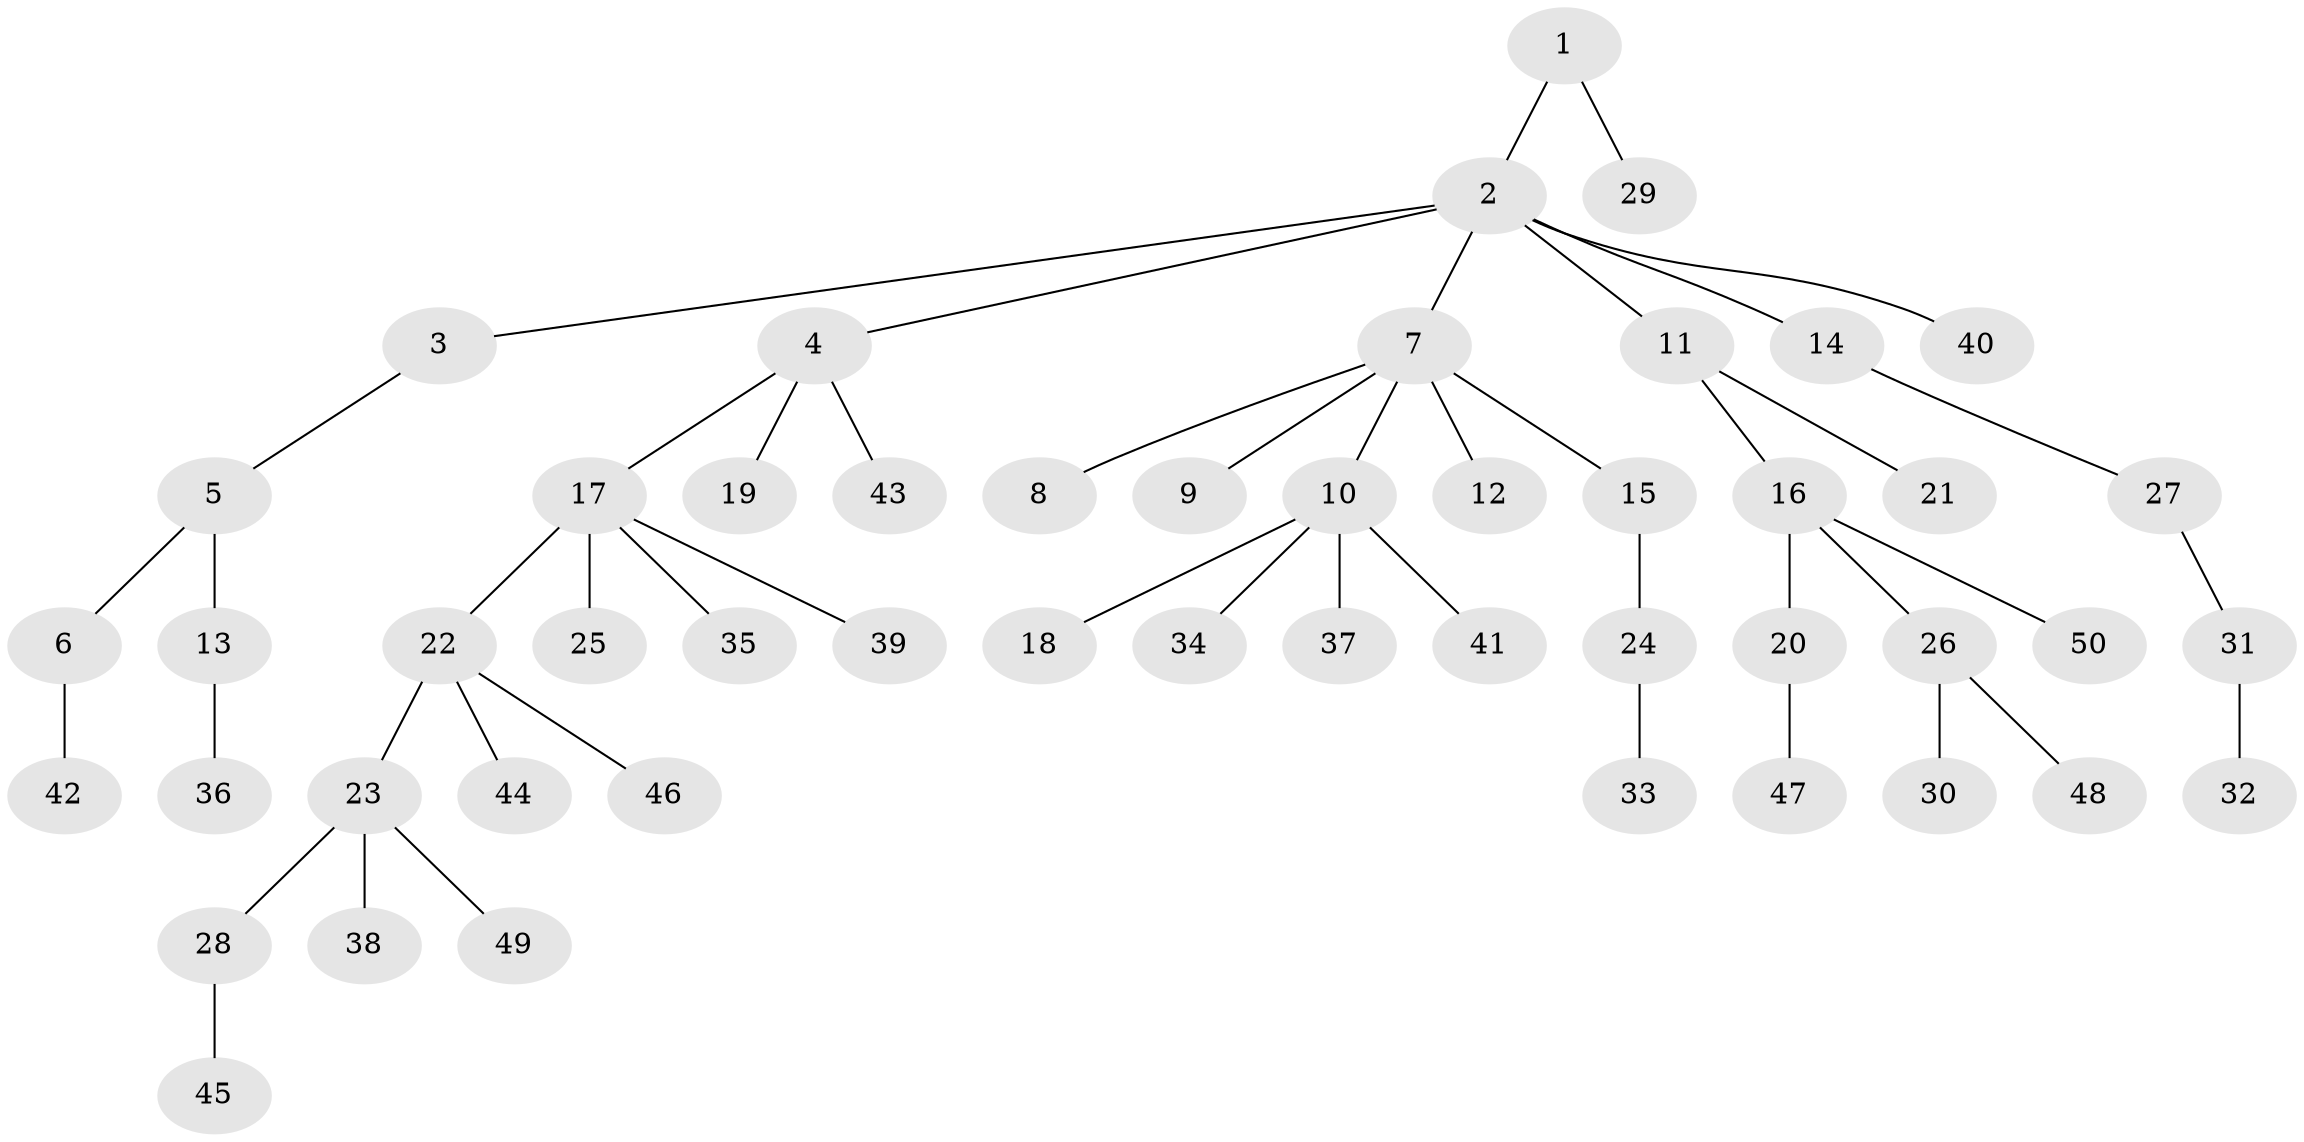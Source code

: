 // Generated by graph-tools (version 1.1) at 2025/26/03/09/25 03:26:32]
// undirected, 50 vertices, 49 edges
graph export_dot {
graph [start="1"]
  node [color=gray90,style=filled];
  1;
  2;
  3;
  4;
  5;
  6;
  7;
  8;
  9;
  10;
  11;
  12;
  13;
  14;
  15;
  16;
  17;
  18;
  19;
  20;
  21;
  22;
  23;
  24;
  25;
  26;
  27;
  28;
  29;
  30;
  31;
  32;
  33;
  34;
  35;
  36;
  37;
  38;
  39;
  40;
  41;
  42;
  43;
  44;
  45;
  46;
  47;
  48;
  49;
  50;
  1 -- 2;
  1 -- 29;
  2 -- 3;
  2 -- 4;
  2 -- 7;
  2 -- 11;
  2 -- 14;
  2 -- 40;
  3 -- 5;
  4 -- 17;
  4 -- 19;
  4 -- 43;
  5 -- 6;
  5 -- 13;
  6 -- 42;
  7 -- 8;
  7 -- 9;
  7 -- 10;
  7 -- 12;
  7 -- 15;
  10 -- 18;
  10 -- 34;
  10 -- 37;
  10 -- 41;
  11 -- 16;
  11 -- 21;
  13 -- 36;
  14 -- 27;
  15 -- 24;
  16 -- 20;
  16 -- 26;
  16 -- 50;
  17 -- 22;
  17 -- 25;
  17 -- 35;
  17 -- 39;
  20 -- 47;
  22 -- 23;
  22 -- 44;
  22 -- 46;
  23 -- 28;
  23 -- 38;
  23 -- 49;
  24 -- 33;
  26 -- 30;
  26 -- 48;
  27 -- 31;
  28 -- 45;
  31 -- 32;
}

